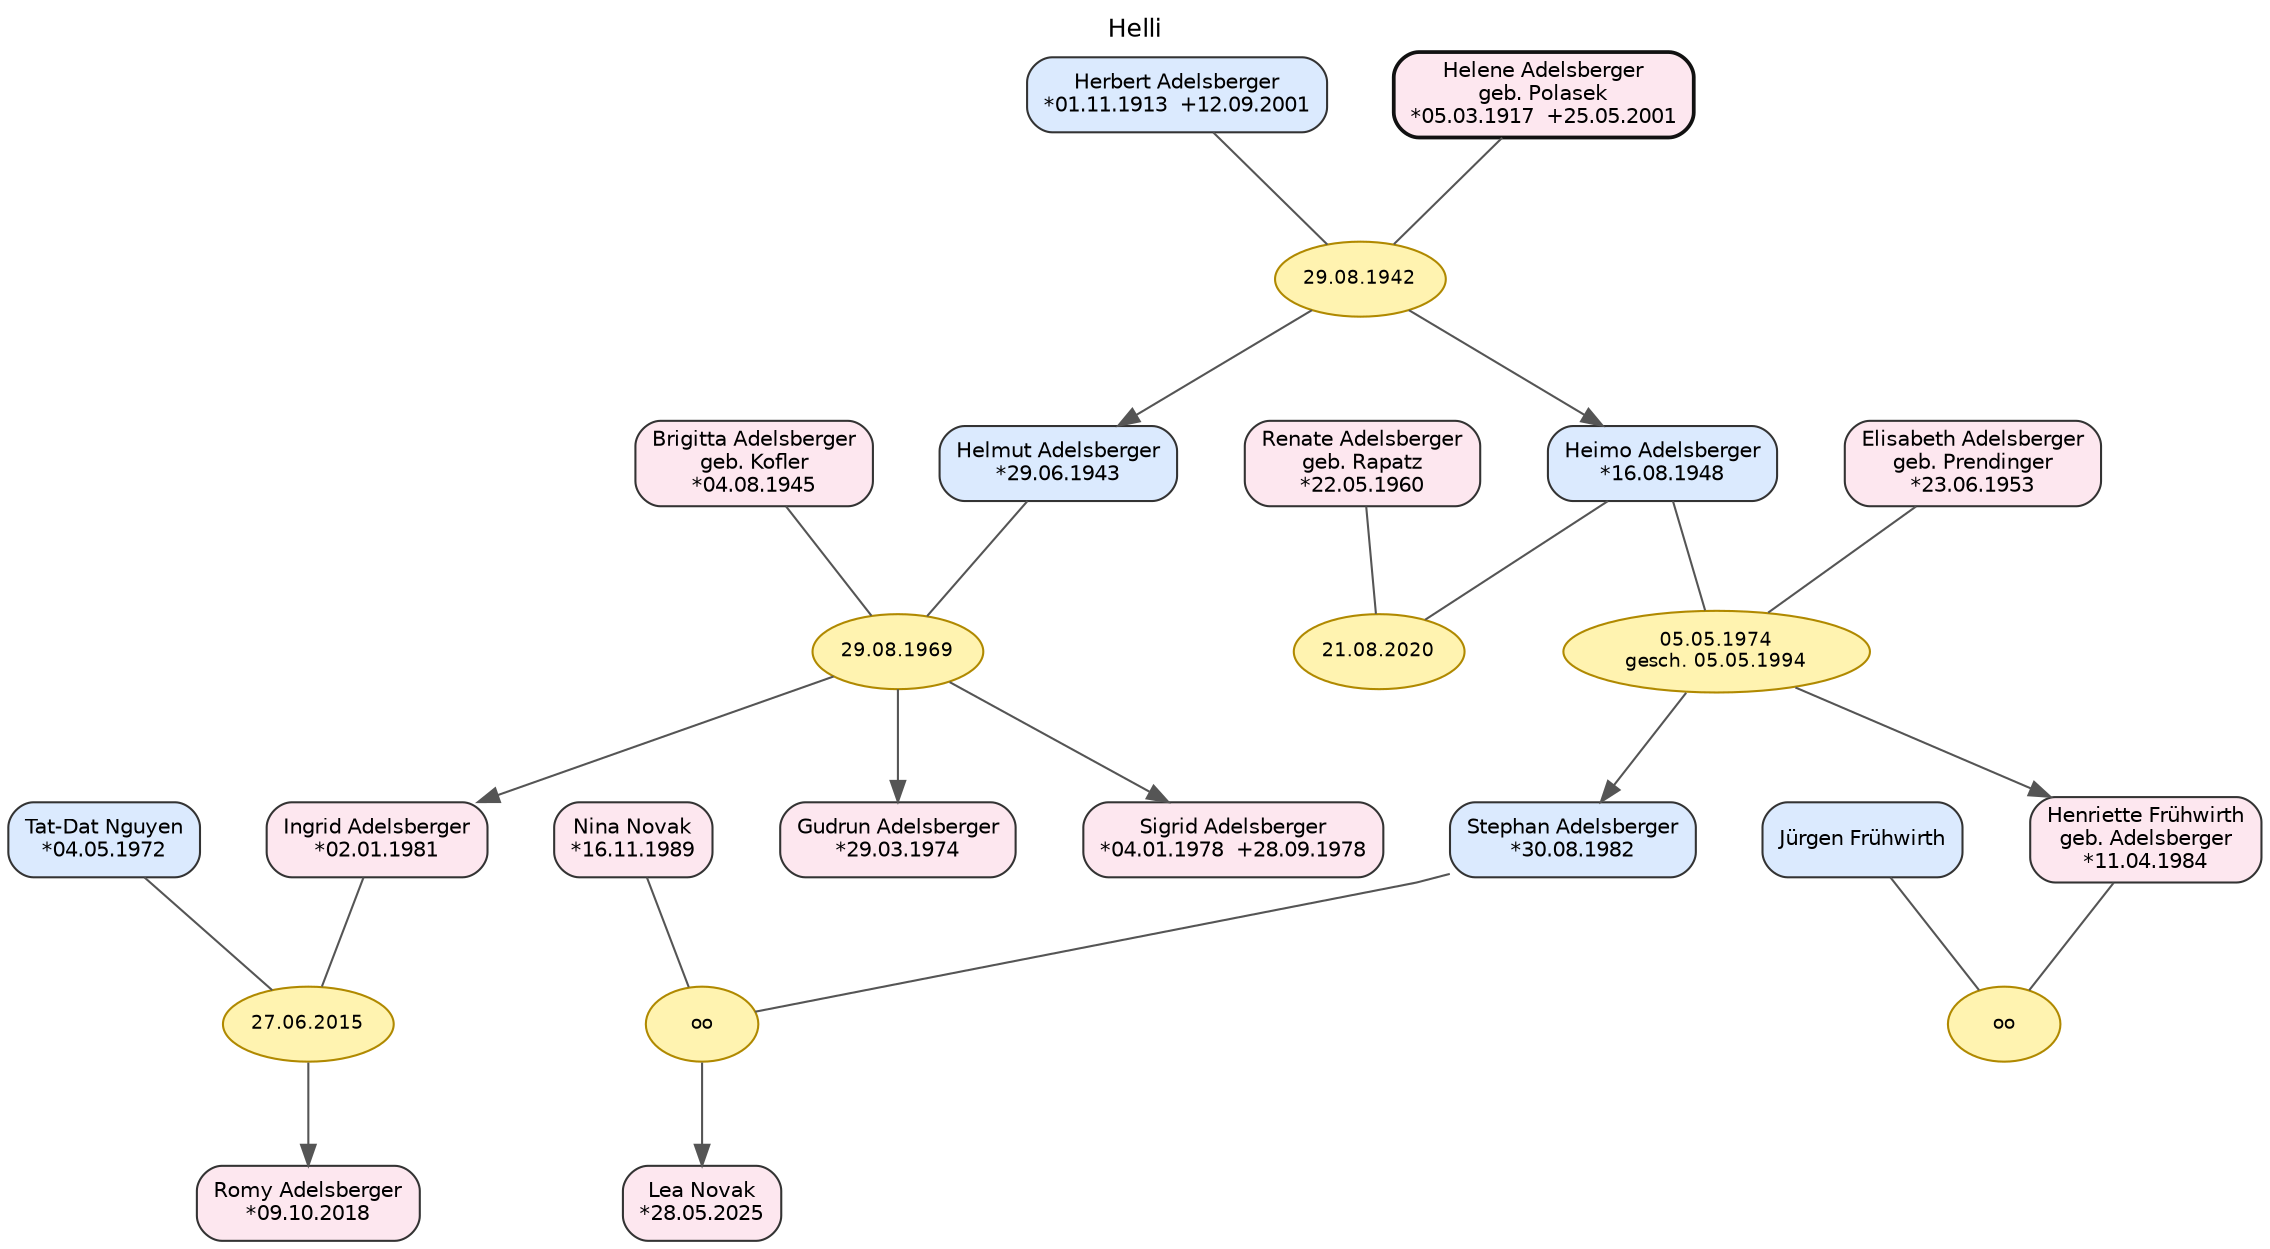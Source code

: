 // Helli
digraph {
	concentrate=false nodesep=0.45 overlap=false rankdir=TB ranksep=0.70 splines=polyline
	graph [fontname="DejaVu Sans" fontsize=12 label=Helli labelloc=t]
	node [color="#333333" fontname="DejaVu Sans" fontsize=10 shape=box style="rounded,filled"]
	edge [color="#555555" fontname="DejaVu Sans"]
	att33 [label="Sigrid Adelsberger
*04.01.1978  +28.09.1978" fillcolor="#fde7ef" id=P_att33]
	g6p10 [label="Romy Adelsberger
*09.10.2018" fillcolor="#fde7ef" id=P_g6p10]
	att41 [label="Lea Novak
*28.05.2025" fillcolor="#fde7ef" id=P_att41]
	att35 [label="Henriette Frühwirth
geb. Adelsberger
*11.04.1984" fillcolor="#fde7ef" id=P_att35]
	g6p09 [label="Tat-Dat Nguyen
*04.05.1972" fillcolor="#dbeafe" id=P_g6p09]
	att36 [label="Helmut Adelsberger
*29.06.1943" fillcolor="#dbeafe" id=P_att36]
	att05 [label="Herbert Adelsberger
*01.11.1913  +12.09.2001" fillcolor="#dbeafe" id=P_att05]
	att34 [label="Ingrid Adelsberger
*02.01.1981" fillcolor="#fde7ef" id=P_att34]
	attS02 [label="Nina Novak
*16.11.1989" fillcolor="#fde7ef" id=P_attS02]
	att07 [label="Heimo Adelsberger
*16.08.1948" fillcolor="#dbeafe" id=P_att07]
	g6p02 [label="Brigitta Adelsberger
geb. Kofler
*04.08.1945" fillcolor="#fde7ef" id=P_g6p02]
	att14 [label="Elisabeth Adelsberger
geb. Prendinger
*23.06.1953" fillcolor="#fde7ef" id=P_att14]
	g6p13 [label="Jürgen Frühwirth" fillcolor="#dbeafe" id=P_g6p13]
	att06 [label="Helene Adelsberger
geb. Polasek
*05.03.1917  +25.05.2001" color="#111111" fillcolor="#fde7ef" id=P_att06 penwidth=1.8]
	att08 [label="Renate Adelsberger
geb. Rapatz
*22.05.1960" fillcolor="#fde7ef" id=P_att08]
	att21 [label="Stephan Adelsberger
*30.08.1982" fillcolor="#dbeafe" id=P_att21]
	att32 [label="Gudrun Adelsberger
*29.03.1974" fillcolor="#fde7ef" id=P_att32]
	M_g6F5 [label=oo color="#b08900" fillcolor="#fff3b0" fontsize=9 id=M_g6F5 shape=ellipse style=filled]
	subgraph rank_g6F5 {
		rank=same
		g6p13
		att35
	}
	g6p13 -> att35 [constraint=true minlen=0 style=invis weight=3600]
	g6p13 -> M_g6F5 [dir=none minlen=1 weight=60]
	att35 -> M_g6F5 [dir=none minlen=1 weight=60]
	M_attF3 [label="21.08.2020" color="#b08900" fillcolor="#fff3b0" fontsize=9 id=M_attF3 shape=ellipse style=filled]
	subgraph rank_attF3 {
		rank=same
		att07
		att08
	}
	att07 -> att08 [constraint=true minlen=0 style=invis weight=3600]
	att07 -> M_attF3 [dir=none minlen=1 weight=60]
	att08 -> M_attF3 [dir=none minlen=1 weight=60]
	M_attF2 [label="29.08.1942" color="#b08900" fillcolor="#fff3b0" fontsize=9 id=M_attF2 shape=ellipse style=filled]
	subgraph rank_attF2 {
		rank=same
		att05
		att06
	}
	att05 -> att06 [constraint=true minlen=0 style=invis weight=3600]
	att05 -> M_attF2 [dir=none minlen=1 weight=60]
	att06 -> M_attF2 [dir=none minlen=1 weight=60]
	subgraph kids_attF2 {
		rank=same
		att36
		att07
	}
	M_attF2 -> att36
	M_attF2 -> att07
	att36 -> att07 [constraint=true minlen=0 style=invis weight=1400]
	subgraph pair_att36 {
		rank=same
		att36
		g6p02
	}
	att36 -> g6p02 [constraint=true minlen=0 style=invis weight=2600]
	g6p02 -> att07 [constraint=true minlen=0 style=invis weight=2000]
	subgraph pair_att07 {
		rank=same
		att07
		att14
	}
	att07 -> att14 [constraint=true minlen=0 style=invis weight=2600]
	M_g6F1 [label="29.08.1969" color="#b08900" fillcolor="#fff3b0" fontsize=9 id=M_g6F1 shape=ellipse style=filled]
	subgraph rank_g6F1 {
		rank=same
		att36
		g6p02
	}
	att36 -> g6p02 [constraint=true minlen=0 style=invis weight=3600]
	att36 -> M_g6F1 [dir=none minlen=1 weight=60]
	g6p02 -> M_g6F1 [dir=none minlen=1 weight=60]
	subgraph kids_g6F1 {
		rank=same
		att32
		att33
		att34
	}
	M_g6F1 -> att32
	M_g6F1 -> att33
	M_g6F1 -> att34
	att32 -> att33 [constraint=true minlen=0 style=invis weight=1400]
	att33 -> att34 [constraint=true minlen=0 style=invis weight=1400]
	subgraph pair_att34 {
		rank=same
		att34
		g6p09
	}
	g6p09 -> att34 [constraint=true minlen=0 style=invis weight=2600]
	M_g6F2 [label="27.06.2015" color="#b08900" fillcolor="#fff3b0" fontsize=9 id=M_g6F2 shape=ellipse style=filled]
	subgraph rank_g6F2 {
		rank=same
		g6p09
		att34
	}
	g6p09 -> att34 [constraint=true minlen=0 style=invis weight=3600]
	g6p09 -> M_g6F2 [dir=none minlen=1 weight=60]
	att34 -> M_g6F2 [dir=none minlen=1 weight=60]
	subgraph kids_g6F2 {
		rank=same
		g6p10
	}
	M_g6F2 -> g6p10
	M_attF5 [label="05.05.1974
gesch. 05.05.1994" color="#b08900" fillcolor="#fff3b0" fontsize=9 id=M_attF5 shape=ellipse style=filled]
	subgraph rank_attF5 {
		rank=same
		att07
		att14
	}
	att07 -> att14 [constraint=true minlen=0 style=invis weight=3600]
	att07 -> M_attF5 [dir=none minlen=1 weight=60]
	att14 -> M_attF5 [dir=none minlen=1 weight=60]
	subgraph kids_attF5 {
		rank=same
		att21
		att35
	}
	M_attF5 -> att21
	M_attF5 -> att35
	att21 -> att35 [constraint=true minlen=0 style=invis weight=1400]
	subgraph pair_att21 {
		rank=same
		att21
		attS02
	}
	att21 -> attS02 [constraint=true minlen=0 style=invis weight=2600]
	attS02 -> att35 [constraint=true minlen=0 style=invis weight=2000]
	subgraph pair_att35 {
		rank=same
		att35
		g6p13
	}
	g6p13 -> att35 [constraint=true minlen=0 style=invis weight=2600]
	M_attF10 [label=oo color="#b08900" fillcolor="#fff3b0" fontsize=9 id=M_attF10 shape=ellipse style=filled]
	subgraph rank_attF10 {
		rank=same
		att21
		attS02
	}
	att21 -> attS02 [constraint=true minlen=0 style=invis weight=3600]
	att21 -> M_attF10 [dir=none minlen=1 weight=60]
	attS02 -> M_attF10 [dir=none minlen=1 weight=60]
	subgraph kids_attF10 {
		rank=same
		att41
	}
	M_attF10 -> att41
	subgraph gen_0 {
		rank=same
		att06
		att05
	}
	subgraph gen_1 {
		rank=same
		att36
		att07
		g6p02
		att14
		att08
	}
	subgraph gen_2 {
		rank=same
		att32
		att33
		att34
		att21
		att35
		g6p09
		attS02
		g6p13
	}
	subgraph gen_3 {
		rank=same
		g6p10
		att41
	}
	att05 -> att06 [constraint=true minlen=0 style=invis weight=1800]
	att06 -> att05 [constraint=true minlen=0 style=invis weight=1800]
	att07 -> att14 [constraint=true minlen=0 style=invis weight=1800]
	att07 -> att08 [constraint=true minlen=0 style=invis weight=1800]
	att14 -> att07 [constraint=true minlen=0 style=invis weight=1800]
	att08 -> att07 [constraint=true minlen=0 style=invis weight=1800]
	att21 -> attS02 [constraint=true minlen=0 style=invis weight=1800]
	attS02 -> att21 [constraint=true minlen=0 style=invis weight=1800]
	att36 -> g6p02 [constraint=true minlen=0 style=invis weight=1800]
	g6p02 -> att36 [constraint=true minlen=0 style=invis weight=1800]
	g6p09 -> att34 [constraint=true minlen=0 style=invis weight=1800]
	att34 -> g6p09 [constraint=true minlen=0 style=invis weight=1800]
	g6p13 -> att35 [constraint=true minlen=0 style=invis weight=1800]
	att35 -> g6p13 [constraint=true minlen=0 style=invis weight=1800]
}
